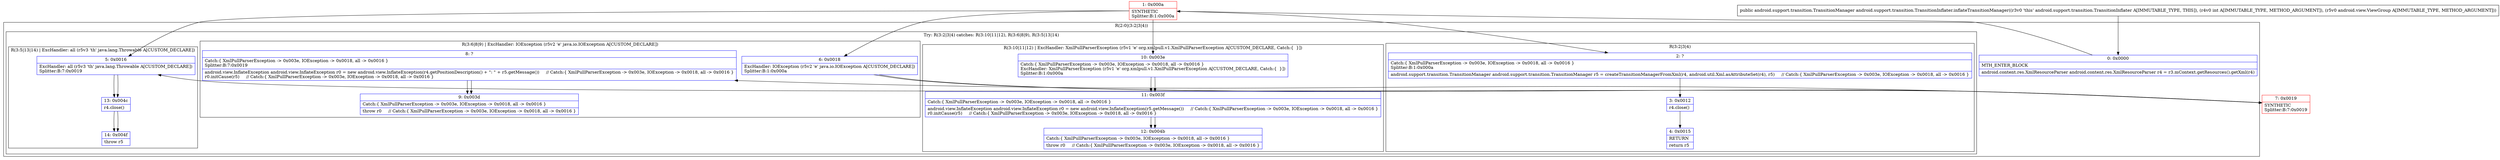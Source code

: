 digraph "CFG forandroid.support.transition.TransitionInflater.inflateTransitionManager(ILandroid\/view\/ViewGroup;)Landroid\/support\/transition\/TransitionManager;" {
subgraph cluster_Region_2055579303 {
label = "R(2:0|(3:2|3|4))";
node [shape=record,color=blue];
Node_0 [shape=record,label="{0\:\ 0x0000|MTH_ENTER_BLOCK\l|android.content.res.XmlResourceParser android.content.res.XmlResourceParser r4 = r3.mContext.getResources().getXml(r4)\l}"];
subgraph cluster_TryCatchRegion_2046521507 {
label = "Try: R(3:2|3|4) catches: R(3:10|11|12), R(3:6|8|9), R(3:5|13|14)";
node [shape=record,color=blue];
subgraph cluster_Region_1559844224 {
label = "R(3:2|3|4)";
node [shape=record,color=blue];
Node_2 [shape=record,label="{2\:\ ?|Catch:\{ XmlPullParserException \-\> 0x003e, IOException \-\> 0x0018, all \-\> 0x0016 \}\lSplitter:B:1:0x000a\l|android.support.transition.TransitionManager android.support.transition.TransitionManager r5 = createTransitionManagerFromXml(r4, android.util.Xml.asAttributeSet(r4), r5)     \/\/ Catch:\{ XmlPullParserException \-\> 0x003e, IOException \-\> 0x0018, all \-\> 0x0016 \}\l}"];
Node_3 [shape=record,label="{3\:\ 0x0012|r4.close()\l}"];
Node_4 [shape=record,label="{4\:\ 0x0015|RETURN\l|return r5\l}"];
}
subgraph cluster_Region_486001576 {
label = "R(3:10|11|12) | ExcHandler: XmlPullParserException (r5v1 'e' org.xmlpull.v1.XmlPullParserException A[CUSTOM_DECLARE, Catch:\{  \}])\l";
node [shape=record,color=blue];
Node_10 [shape=record,label="{10\:\ 0x003e|Catch:\{ XmlPullParserException \-\> 0x003e, IOException \-\> 0x0018, all \-\> 0x0016 \}\lExcHandler: XmlPullParserException (r5v1 'e' org.xmlpull.v1.XmlPullParserException A[CUSTOM_DECLARE, Catch:\{  \}])\lSplitter:B:1:0x000a\l}"];
Node_11 [shape=record,label="{11\:\ 0x003f|Catch:\{ XmlPullParserException \-\> 0x003e, IOException \-\> 0x0018, all \-\> 0x0016 \}\l|android.view.InflateException android.view.InflateException r0 = new android.view.InflateException(r5.getMessage())     \/\/ Catch:\{ XmlPullParserException \-\> 0x003e, IOException \-\> 0x0018, all \-\> 0x0016 \}\lr0.initCause(r5)     \/\/ Catch:\{ XmlPullParserException \-\> 0x003e, IOException \-\> 0x0018, all \-\> 0x0016 \}\l}"];
Node_12 [shape=record,label="{12\:\ 0x004b|Catch:\{ XmlPullParserException \-\> 0x003e, IOException \-\> 0x0018, all \-\> 0x0016 \}\l|throw r0     \/\/ Catch:\{ XmlPullParserException \-\> 0x003e, IOException \-\> 0x0018, all \-\> 0x0016 \}\l}"];
}
subgraph cluster_Region_1392050738 {
label = "R(3:6|8|9) | ExcHandler: IOException (r5v2 'e' java.io.IOException A[CUSTOM_DECLARE])\l";
node [shape=record,color=blue];
Node_6 [shape=record,label="{6\:\ 0x0018|ExcHandler: IOException (r5v2 'e' java.io.IOException A[CUSTOM_DECLARE])\lSplitter:B:1:0x000a\l}"];
Node_8 [shape=record,label="{8\:\ ?|Catch:\{ XmlPullParserException \-\> 0x003e, IOException \-\> 0x0018, all \-\> 0x0016 \}\lSplitter:B:7:0x0019\l|android.view.InflateException android.view.InflateException r0 = new android.view.InflateException(r4.getPositionDescription() + \": \" + r5.getMessage())     \/\/ Catch:\{ XmlPullParserException \-\> 0x003e, IOException \-\> 0x0018, all \-\> 0x0016 \}\lr0.initCause(r5)     \/\/ Catch:\{ XmlPullParserException \-\> 0x003e, IOException \-\> 0x0018, all \-\> 0x0016 \}\l}"];
Node_9 [shape=record,label="{9\:\ 0x003d|Catch:\{ XmlPullParserException \-\> 0x003e, IOException \-\> 0x0018, all \-\> 0x0016 \}\l|throw r0     \/\/ Catch:\{ XmlPullParserException \-\> 0x003e, IOException \-\> 0x0018, all \-\> 0x0016 \}\l}"];
}
subgraph cluster_Region_1267793123 {
label = "R(3:5|13|14) | ExcHandler: all (r5v3 'th' java.lang.Throwable A[CUSTOM_DECLARE])\l";
node [shape=record,color=blue];
Node_5 [shape=record,label="{5\:\ 0x0016|ExcHandler: all (r5v3 'th' java.lang.Throwable A[CUSTOM_DECLARE])\lSplitter:B:7:0x0019\l}"];
Node_13 [shape=record,label="{13\:\ 0x004c|r4.close()\l}"];
Node_14 [shape=record,label="{14\:\ 0x004f|throw r5\l}"];
}
}
}
subgraph cluster_Region_486001576 {
label = "R(3:10|11|12) | ExcHandler: XmlPullParserException (r5v1 'e' org.xmlpull.v1.XmlPullParserException A[CUSTOM_DECLARE, Catch:\{  \}])\l";
node [shape=record,color=blue];
Node_10 [shape=record,label="{10\:\ 0x003e|Catch:\{ XmlPullParserException \-\> 0x003e, IOException \-\> 0x0018, all \-\> 0x0016 \}\lExcHandler: XmlPullParserException (r5v1 'e' org.xmlpull.v1.XmlPullParserException A[CUSTOM_DECLARE, Catch:\{  \}])\lSplitter:B:1:0x000a\l}"];
Node_11 [shape=record,label="{11\:\ 0x003f|Catch:\{ XmlPullParserException \-\> 0x003e, IOException \-\> 0x0018, all \-\> 0x0016 \}\l|android.view.InflateException android.view.InflateException r0 = new android.view.InflateException(r5.getMessage())     \/\/ Catch:\{ XmlPullParserException \-\> 0x003e, IOException \-\> 0x0018, all \-\> 0x0016 \}\lr0.initCause(r5)     \/\/ Catch:\{ XmlPullParserException \-\> 0x003e, IOException \-\> 0x0018, all \-\> 0x0016 \}\l}"];
Node_12 [shape=record,label="{12\:\ 0x004b|Catch:\{ XmlPullParserException \-\> 0x003e, IOException \-\> 0x0018, all \-\> 0x0016 \}\l|throw r0     \/\/ Catch:\{ XmlPullParserException \-\> 0x003e, IOException \-\> 0x0018, all \-\> 0x0016 \}\l}"];
}
subgraph cluster_Region_1392050738 {
label = "R(3:6|8|9) | ExcHandler: IOException (r5v2 'e' java.io.IOException A[CUSTOM_DECLARE])\l";
node [shape=record,color=blue];
Node_6 [shape=record,label="{6\:\ 0x0018|ExcHandler: IOException (r5v2 'e' java.io.IOException A[CUSTOM_DECLARE])\lSplitter:B:1:0x000a\l}"];
Node_8 [shape=record,label="{8\:\ ?|Catch:\{ XmlPullParserException \-\> 0x003e, IOException \-\> 0x0018, all \-\> 0x0016 \}\lSplitter:B:7:0x0019\l|android.view.InflateException android.view.InflateException r0 = new android.view.InflateException(r4.getPositionDescription() + \": \" + r5.getMessage())     \/\/ Catch:\{ XmlPullParserException \-\> 0x003e, IOException \-\> 0x0018, all \-\> 0x0016 \}\lr0.initCause(r5)     \/\/ Catch:\{ XmlPullParserException \-\> 0x003e, IOException \-\> 0x0018, all \-\> 0x0016 \}\l}"];
Node_9 [shape=record,label="{9\:\ 0x003d|Catch:\{ XmlPullParserException \-\> 0x003e, IOException \-\> 0x0018, all \-\> 0x0016 \}\l|throw r0     \/\/ Catch:\{ XmlPullParserException \-\> 0x003e, IOException \-\> 0x0018, all \-\> 0x0016 \}\l}"];
}
subgraph cluster_Region_1267793123 {
label = "R(3:5|13|14) | ExcHandler: all (r5v3 'th' java.lang.Throwable A[CUSTOM_DECLARE])\l";
node [shape=record,color=blue];
Node_5 [shape=record,label="{5\:\ 0x0016|ExcHandler: all (r5v3 'th' java.lang.Throwable A[CUSTOM_DECLARE])\lSplitter:B:7:0x0019\l}"];
Node_13 [shape=record,label="{13\:\ 0x004c|r4.close()\l}"];
Node_14 [shape=record,label="{14\:\ 0x004f|throw r5\l}"];
}
Node_1 [shape=record,color=red,label="{1\:\ 0x000a|SYNTHETIC\lSplitter:B:1:0x000a\l}"];
Node_7 [shape=record,color=red,label="{7\:\ 0x0019|SYNTHETIC\lSplitter:B:7:0x0019\l}"];
MethodNode[shape=record,label="{public android.support.transition.TransitionManager android.support.transition.TransitionInflater.inflateTransitionManager((r3v0 'this' android.support.transition.TransitionInflater A[IMMUTABLE_TYPE, THIS]), (r4v0 int A[IMMUTABLE_TYPE, METHOD_ARGUMENT]), (r5v0 android.view.ViewGroup A[IMMUTABLE_TYPE, METHOD_ARGUMENT])) }"];
MethodNode -> Node_0;
Node_0 -> Node_1;
Node_2 -> Node_3;
Node_3 -> Node_4;
Node_10 -> Node_11;
Node_11 -> Node_12;
Node_6 -> Node_7;
Node_8 -> Node_9;
Node_5 -> Node_13;
Node_13 -> Node_14;
Node_10 -> Node_11;
Node_11 -> Node_12;
Node_6 -> Node_7;
Node_8 -> Node_9;
Node_5 -> Node_13;
Node_13 -> Node_14;
Node_1 -> Node_2;
Node_1 -> Node_10;
Node_1 -> Node_6;
Node_1 -> Node_5;
Node_7 -> Node_8;
Node_7 -> Node_5;
}

